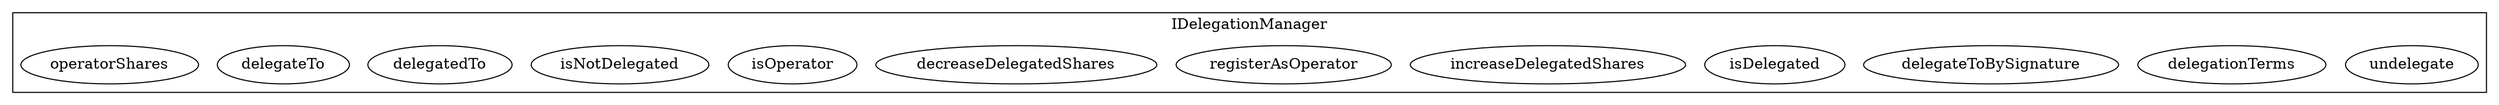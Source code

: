 strict digraph {
subgraph cluster_2894_IDelegationManager {
label = "IDelegationManager"
"2894_undelegate" [label="undelegate"]
"2894_delegationTerms" [label="delegationTerms"]
"2894_delegateToBySignature" [label="delegateToBySignature"]
"2894_isDelegated" [label="isDelegated"]
"2894_increaseDelegatedShares" [label="increaseDelegatedShares"]
"2894_registerAsOperator" [label="registerAsOperator"]
"2894_decreaseDelegatedShares" [label="decreaseDelegatedShares"]
"2894_isOperator" [label="isOperator"]
"2894_isNotDelegated" [label="isNotDelegated"]
"2894_delegatedTo" [label="delegatedTo"]
"2894_delegateTo" [label="delegateTo"]
"2894_operatorShares" [label="operatorShares"]
}subgraph cluster_solidity {
label = "[Solidity]"
}
}